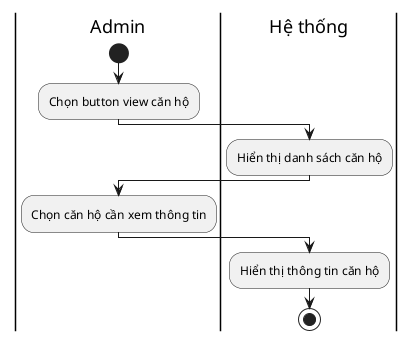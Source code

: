 @startuml
|Admin|
start
:Chọn button view căn hộ;
|Hệ thống|
:Hiển thị danh sách căn hộ;
|Admin|
:Chọn căn hộ cần xem thông tin;
|Hệ thống|
:Hiển thị thông tin căn hộ;
stop
@enduml